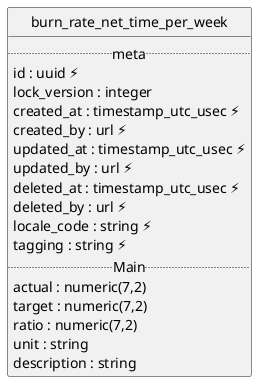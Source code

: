 @startuml uml
skinparam monochrome true
skinparam linetype ortho
hide circle

entity burn_rate_net_time_per_week {
  .. meta ..
  id : uuid ⚡
  lock_version : integer
  created_at : timestamp_utc_usec ⚡
  created_by : url ⚡
  updated_at : timestamp_utc_usec ⚡
  updated_by : url ⚡
  deleted_at : timestamp_utc_usec ⚡
  deleted_by : url ⚡
  locale_code : string ⚡
  tagging : string ⚡
  .. Main ..
  actual : numeric(7,2)
  target : numeric(7,2)
  ratio : numeric(7,2)
  unit : string
  description : string
}

@enduml
